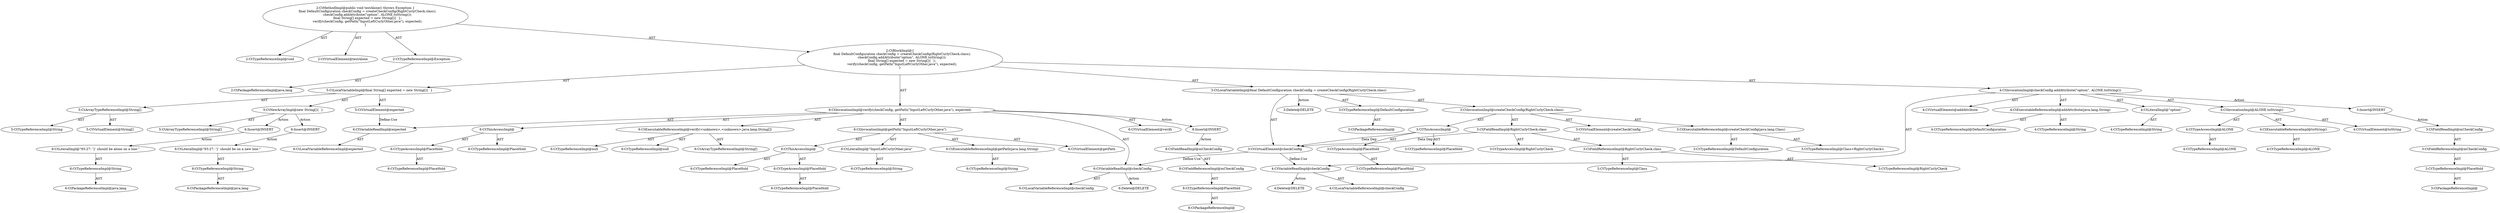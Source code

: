 digraph "testAlone#?" {
0 [label="2:CtTypeReferenceImpl@void" shape=ellipse]
1 [label="2:CtVirtualElement@testAlone" shape=ellipse]
2 [label="2:CtTypeReferenceImpl@Exception" shape=ellipse]
3 [label="2:CtPackageReferenceImpl@java.lang" shape=ellipse]
4 [label="3:CtTypeReferenceImpl@DefaultConfiguration" shape=ellipse]
5 [label="3:CtPackageReferenceImpl@" shape=ellipse]
6 [label="3:CtExecutableReferenceImpl@createCheckConfig(java.lang.Class)" shape=ellipse]
7 [label="3:CtTypeReferenceImpl@DefaultConfiguration" shape=ellipse]
8 [label="3:CtTypeReferenceImpl@Class<RightCurlyCheck>" shape=ellipse]
9 [label="3:CtVirtualElement@createCheckConfig" shape=ellipse]
10 [label="3:CtTypeAccessImpl@PlaceHold" shape=ellipse]
11 [label="3:CtTypeReferenceImpl@PlaceHold" shape=ellipse]
12 [label="3:CtThisAccessImpl@" shape=ellipse]
13 [label="3:CtTypeReferenceImpl@PlaceHold" shape=ellipse]
14 [label="3:CtFieldReferenceImpl@RightCurlyCheck.class" shape=ellipse]
15 [label="3:CtTypeReferenceImpl@RightCurlyCheck" shape=ellipse]
16 [label="3:CtTypeReferenceImpl@Class" shape=ellipse]
17 [label="3:CtFieldReadImpl@RightCurlyCheck.class" shape=ellipse]
18 [label="3:CtTypeAccessImpl@RightCurlyCheck" shape=ellipse]
19 [label="3:CtInvocationImpl@createCheckConfig(RightCurlyCheck.class)" shape=ellipse]
20 [label="3:CtVirtualElement@checkConfig" shape=ellipse]
21 [label="3:CtLocalVariableImpl@final DefaultConfiguration checkConfig = createCheckConfig(RightCurlyCheck.class)" shape=ellipse]
22 [label="4:CtExecutableReferenceImpl@addAttribute(java.lang.String)" shape=ellipse]
23 [label="4:CtTypeReferenceImpl@DefaultConfiguration" shape=ellipse]
24 [label="4:CtTypeReferenceImpl@String" shape=ellipse]
25 [label="4:CtVirtualElement@addAttribute" shape=ellipse]
26 [label="4:CtVariableReadImpl@checkConfig" shape=ellipse]
27 [label="4:CtLocalVariableReferenceImpl@checkConfig" shape=ellipse]
28 [label="4:CtLiteralImpl@\"option\"" shape=ellipse]
29 [label="4:CtTypeReferenceImpl@String" shape=ellipse]
30 [label="4:CtExecutableReferenceImpl@toString()" shape=ellipse]
31 [label="4:CtTypeReferenceImpl@ALONE" shape=ellipse]
32 [label="4:CtVirtualElement@toString" shape=ellipse]
33 [label="4:CtTypeAccessImpl@ALONE" shape=ellipse]
34 [label="4:CtTypeReferenceImpl@ALONE" shape=ellipse]
35 [label="4:CtInvocationImpl@ALONE.toString()" shape=ellipse]
36 [label="4:CtInvocationImpl@checkConfig.addAttribute(\"option\", ALONE.toString())" shape=ellipse]
37 [label="5:CtVirtualElement@String[]" shape=ellipse]
38 [label="5:CtArrayTypeReferenceImpl@String[]" shape=ellipse]
39 [label="5:CtTypeReferenceImpl@String" shape=ellipse]
40 [label="5:CtNewArrayImpl@new String[]\{  \}" shape=ellipse]
41 [label="5:CtArrayTypeReferenceImpl@String[]" shape=ellipse]
42 [label="5:CtVirtualElement@expected" shape=ellipse]
43 [label="5:CtLocalVariableImpl@final String[] expected = new String[]\{  \}" shape=ellipse]
44 [label="6:CtExecutableReferenceImpl@verify(<unknown>,<unknown>,java.lang.String[])" shape=ellipse]
45 [label="6:CtTypeReferenceImpl@null" shape=ellipse]
46 [label="6:CtTypeReferenceImpl@null" shape=ellipse]
47 [label="6:CtArrayTypeReferenceImpl@String[]" shape=ellipse]
48 [label="6:CtVirtualElement@verify" shape=ellipse]
49 [label="6:CtTypeAccessImpl@PlaceHold" shape=ellipse]
50 [label="6:CtTypeReferenceImpl@PlaceHold" shape=ellipse]
51 [label="6:CtThisAccessImpl@" shape=ellipse]
52 [label="6:CtTypeReferenceImpl@PlaceHold" shape=ellipse]
53 [label="6:CtVariableReadImpl@checkConfig" shape=ellipse]
54 [label="6:CtLocalVariableReferenceImpl@checkConfig" shape=ellipse]
55 [label="6:CtExecutableReferenceImpl@getPath(java.lang.String)" shape=ellipse]
56 [label="6:CtTypeReferenceImpl@String" shape=ellipse]
57 [label="6:CtVirtualElement@getPath" shape=ellipse]
58 [label="6:CtTypeAccessImpl@PlaceHold" shape=ellipse]
59 [label="6:CtTypeReferenceImpl@PlaceHold" shape=ellipse]
60 [label="6:CtThisAccessImpl@" shape=ellipse]
61 [label="6:CtTypeReferenceImpl@PlaceHold" shape=ellipse]
62 [label="6:CtLiteralImpl@\"InputLeftCurlyOther.java\"" shape=ellipse]
63 [label="6:CtTypeReferenceImpl@String" shape=ellipse]
64 [label="6:CtInvocationImpl@getPath(\"InputLeftCurlyOther.java\")" shape=ellipse]
65 [label="6:CtVariableReadImpl@expected" shape=ellipse]
66 [label="6:CtLocalVariableReferenceImpl@expected" shape=ellipse]
67 [label="6:CtInvocationImpl@verify(checkConfig, getPath(\"InputLeftCurlyOther.java\"), expected)" shape=ellipse]
68 [label="2:CtBlockImpl@\{
    final DefaultConfiguration checkConfig = createCheckConfig(RightCurlyCheck.class);
    checkConfig.addAttribute(\"option\", ALONE.toString());
    final String[] expected = new String[]\{  \};
    verify(checkConfig, getPath(\"InputLeftCurlyOther.java\"), expected);
\}" shape=ellipse]
69 [label="2:CtMethodImpl@public void testAlone() throws Exception \{
    final DefaultConfiguration checkConfig = createCheckConfig(RightCurlyCheck.class);
    checkConfig.addAttribute(\"option\", ALONE.toString());
    final String[] expected = new String[]\{  \};
    verify(checkConfig, getPath(\"InputLeftCurlyOther.java\"), expected);
\}" shape=ellipse]
70 [label="3:Delete@DELETE" shape=ellipse]
71 [label="4:Delete@DELETE" shape=ellipse]
72 [label="6:Delete@DELETE" shape=ellipse]
73 [label="3:Insert@INSERT" shape=ellipse]
74 [label="3:CtPackageReferenceImpl@" shape=ellipse]
75 [label="3:CtTypeReferenceImpl@PlaceHold" shape=ellipse]
76 [label="3:CtFieldReferenceImpl@mCheckConfig" shape=ellipse]
77 [label="3:CtFieldReadImpl@mCheckConfig" shape=ellipse]
78 [label="8:Insert@INSERT" shape=ellipse]
79 [label="8:CtPackageReferenceImpl@" shape=ellipse]
80 [label="8:CtTypeReferenceImpl@PlaceHold" shape=ellipse]
81 [label="8:CtFieldReferenceImpl@mCheckConfig" shape=ellipse]
82 [label="8:CtFieldReadImpl@mCheckConfig" shape=ellipse]
83 [label="6:Insert@INSERT" shape=ellipse]
84 [label="6:CtPackageReferenceImpl@java.lang" shape=ellipse]
85 [label="6:CtTypeReferenceImpl@String" shape=ellipse]
86 [label="6:CtLiteralImpl@\"93:27: '\}' should be alone on a line.\"" shape=ellipse]
87 [label="6:Insert@INSERT" shape=ellipse]
88 [label="6:CtPackageReferenceImpl@java.lang" shape=ellipse]
89 [label="6:CtTypeReferenceImpl@String" shape=ellipse]
90 [label="6:CtLiteralImpl@\"93:27: '\}' should be on a new line.\"" shape=ellipse]
2 -> 3 [label="AST"];
4 -> 5 [label="AST"];
6 -> 7 [label="AST"];
6 -> 8 [label="AST"];
10 -> 11 [label="AST"];
12 -> 13 [label="AST"];
12 -> 10 [label="AST"];
12 -> 20 [label="Data Dep"];
14 -> 15 [label="AST"];
14 -> 16 [label="AST"];
17 -> 18 [label="AST"];
17 -> 14 [label="AST"];
17 -> 20 [label="Data Dep"];
19 -> 9 [label="AST"];
19 -> 12 [label="AST"];
19 -> 6 [label="AST"];
19 -> 17 [label="AST"];
20 -> 26 [label="Define-Use"];
20 -> 53 [label="Define-Use"];
21 -> 20 [label="AST"];
21 -> 4 [label="AST"];
21 -> 19 [label="AST"];
21 -> 70 [label="Action"];
22 -> 23 [label="AST"];
22 -> 24 [label="AST"];
26 -> 27 [label="AST"];
26 -> 71 [label="Action"];
28 -> 29 [label="AST"];
30 -> 31 [label="AST"];
33 -> 34 [label="AST"];
35 -> 32 [label="AST"];
35 -> 33 [label="AST"];
35 -> 30 [label="AST"];
36 -> 25 [label="AST"];
36 -> 26 [label="AST"];
36 -> 22 [label="AST"];
36 -> 28 [label="AST"];
36 -> 35 [label="AST"];
36 -> 73 [label="Action"];
38 -> 37 [label="AST"];
38 -> 39 [label="AST"];
40 -> 41 [label="AST"];
40 -> 83 [label="Action"];
40 -> 87 [label="Action"];
42 -> 65 [label="Define-Use"];
43 -> 42 [label="AST"];
43 -> 38 [label="AST"];
43 -> 40 [label="AST"];
44 -> 45 [label="AST"];
44 -> 46 [label="AST"];
44 -> 47 [label="AST"];
49 -> 50 [label="AST"];
51 -> 52 [label="AST"];
51 -> 49 [label="AST"];
53 -> 54 [label="AST"];
53 -> 72 [label="Action"];
55 -> 56 [label="AST"];
58 -> 59 [label="AST"];
60 -> 61 [label="AST"];
60 -> 58 [label="AST"];
62 -> 63 [label="AST"];
64 -> 57 [label="AST"];
64 -> 60 [label="AST"];
64 -> 55 [label="AST"];
64 -> 62 [label="AST"];
65 -> 66 [label="AST"];
67 -> 48 [label="AST"];
67 -> 51 [label="AST"];
67 -> 44 [label="AST"];
67 -> 53 [label="AST"];
67 -> 64 [label="AST"];
67 -> 65 [label="AST"];
67 -> 78 [label="Action"];
68 -> 21 [label="AST"];
68 -> 36 [label="AST"];
68 -> 43 [label="AST"];
68 -> 67 [label="AST"];
69 -> 1 [label="AST"];
69 -> 0 [label="AST"];
69 -> 2 [label="AST"];
69 -> 68 [label="AST"];
73 -> 77 [label="Action"];
75 -> 74 [label="AST"];
76 -> 75 [label="AST"];
77 -> 76 [label="AST"];
78 -> 82 [label="Action"];
80 -> 79 [label="AST"];
81 -> 80 [label="AST"];
82 -> 81 [label="AST"];
83 -> 86 [label="Action"];
85 -> 84 [label="AST"];
86 -> 85 [label="AST"];
87 -> 90 [label="Action"];
89 -> 88 [label="AST"];
90 -> 89 [label="AST"];
}